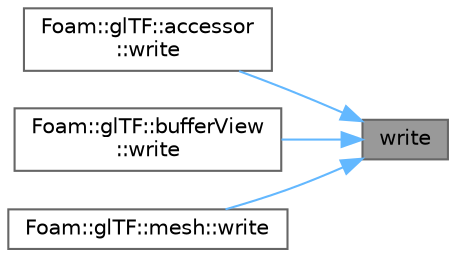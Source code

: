 digraph "write"
{
 // LATEX_PDF_SIZE
  bgcolor="transparent";
  edge [fontname=Helvetica,fontsize=10,labelfontname=Helvetica,labelfontsize=10];
  node [fontname=Helvetica,fontsize=10,shape=box,height=0.2,width=0.4];
  rankdir="RL";
  Node1 [id="Node000001",label="write",height=0.2,width=0.4,color="gray40", fillcolor="grey60", style="filled", fontcolor="black",tooltip=" "];
  Node1 -> Node2 [id="edge1_Node000001_Node000002",dir="back",color="steelblue1",style="solid",tooltip=" "];
  Node2 [id="Node000002",label="Foam::glTF::accessor\l::write",height=0.2,width=0.4,color="grey40", fillcolor="white", style="filled",URL="$classFoam_1_1glTF_1_1accessor.html#a78cec3e4ecac4a89a3ad8d38f2ad21f5",tooltip=" "];
  Node1 -> Node3 [id="edge2_Node000001_Node000003",dir="back",color="steelblue1",style="solid",tooltip=" "];
  Node3 [id="Node000003",label="Foam::glTF::bufferView\l::write",height=0.2,width=0.4,color="grey40", fillcolor="white", style="filled",URL="$classFoam_1_1glTF_1_1bufferView.html#a78cec3e4ecac4a89a3ad8d38f2ad21f5",tooltip=" "];
  Node1 -> Node4 [id="edge3_Node000001_Node000004",dir="back",color="steelblue1",style="solid",tooltip=" "];
  Node4 [id="Node000004",label="Foam::glTF::mesh::write",height=0.2,width=0.4,color="grey40", fillcolor="white", style="filled",URL="$classFoam_1_1glTF_1_1mesh.html#a78cec3e4ecac4a89a3ad8d38f2ad21f5",tooltip=" "];
}
